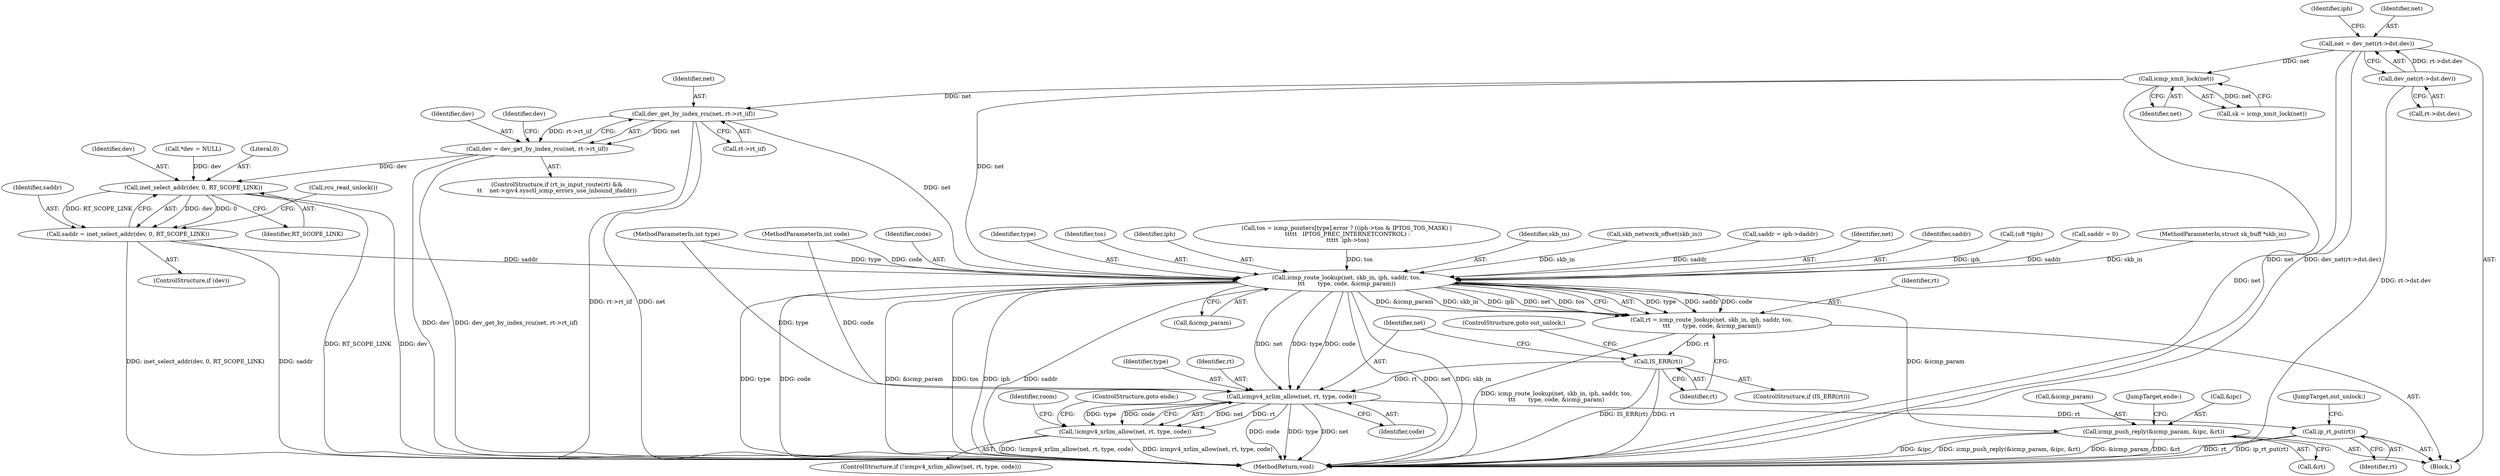 digraph "0_linux_f6d8bd051c391c1c0458a30b2a7abcd939329259_13@pointer" {
"1000262" [label="(Call,dev_get_by_index_rcu(net, rt->rt_iif))"];
"1000226" [label="(Call,icmp_xmit_lock(net))"];
"1000133" [label="(Call,net = dev_net(rt->dst.dev))"];
"1000135" [label="(Call,dev_net(rt->dst.dev))"];
"1000260" [label="(Call,dev = dev_get_by_index_rcu(net, rt->rt_iif))"];
"1000271" [label="(Call,inet_select_addr(dev, 0, RT_SCOPE_LINK))"];
"1000269" [label="(Call,saddr = inet_select_addr(dev, 0, RT_SCOPE_LINK))"];
"1000389" [label="(Call,icmp_route_lookup(net, skb_in, iph, saddr, tos,\n\t\t\t       type, code, &icmp_param))"];
"1000387" [label="(Call,rt = icmp_route_lookup(net, skb_in, iph, saddr, tos,\n\t\t\t       type, code, &icmp_param))"];
"1000400" [label="(Call,IS_ERR(rt))"];
"1000405" [label="(Call,icmpv4_xrlim_allow(net, rt, type, code))"];
"1000404" [label="(Call,!icmpv4_xrlim_allow(net, rt, type, code))"];
"1000479" [label="(Call,ip_rt_put(rt))"];
"1000471" [label="(Call,icmp_push_reply(&icmp_param, &ipc, &rt))"];
"1000390" [label="(Identifier,net)"];
"1000472" [label="(Call,&icmp_param)"];
"1000410" [label="(ControlStructure,goto ende;)"];
"1000412" [label="(Identifier,room)"];
"1000273" [label="(Literal,0)"];
"1000112" [label="(MethodParameterIn,int type)"];
"1000263" [label="(Identifier,net)"];
"1000269" [label="(Call,saddr = inet_select_addr(dev, 0, RT_SCOPE_LINK))"];
"1000136" [label="(Call,rt->dst.dev)"];
"1000388" [label="(Identifier,rt)"];
"1000400" [label="(Call,IS_ERR(rt))"];
"1000393" [label="(Identifier,saddr)"];
"1000148" [label="(Call,(u8 *)iph)"];
"1000404" [label="(Call,!icmpv4_xrlim_allow(net, rt, type, code))"];
"1000479" [label="(Call,ip_rt_put(rt))"];
"1000262" [label="(Call,dev_get_by_index_rcu(net, rt->rt_iif))"];
"1000401" [label="(Identifier,rt)"];
"1000272" [label="(Identifier,dev)"];
"1000142" [label="(Identifier,iph)"];
"1000261" [label="(Identifier,dev)"];
"1000481" [label="(JumpTarget,out_unlock:)"];
"1000113" [label="(MethodParameterIn,int code)"];
"1000480" [label="(Identifier,rt)"];
"1000403" [label="(ControlStructure,if (!icmpv4_xrlim_allow(net, rt, type, code)))"];
"1000251" [label="(ControlStructure,if (rt_is_input_route(rt) &&\n\t\t    net->ipv4.sysctl_icmp_errors_use_inbound_ifaddr))"];
"1000387" [label="(Call,rt = icmp_route_lookup(net, skb_in, iph, saddr, tos,\n\t\t\t       type, code, &icmp_param))"];
"1000226" [label="(Call,icmp_xmit_lock(net))"];
"1000397" [label="(Call,&icmp_param)"];
"1000478" [label="(JumpTarget,ende:)"];
"1000485" [label="(MethodReturn,void)"];
"1000133" [label="(Call,net = dev_net(rt->dst.dev))"];
"1000115" [label="(Block,)"];
"1000134" [label="(Identifier,net)"];
"1000274" [label="(Identifier,RT_SCOPE_LINK)"];
"1000270" [label="(Identifier,saddr)"];
"1000408" [label="(Identifier,type)"];
"1000276" [label="(Call,saddr = 0)"];
"1000111" [label="(MethodParameterIn,struct sk_buff *skb_in)"];
"1000135" [label="(Call,dev_net(rt->dst.dev))"];
"1000227" [label="(Identifier,net)"];
"1000409" [label="(Identifier,code)"];
"1000271" [label="(Call,inet_select_addr(dev, 0, RT_SCOPE_LINK))"];
"1000264" [label="(Call,rt->rt_iif)"];
"1000405" [label="(Call,icmpv4_xrlim_allow(net, rt, type, code))"];
"1000396" [label="(Identifier,code)"];
"1000267" [label="(ControlStructure,if (dev))"];
"1000247" [label="(Call,*dev = NULL)"];
"1000395" [label="(Identifier,type)"];
"1000407" [label="(Identifier,rt)"];
"1000406" [label="(Identifier,net)"];
"1000476" [label="(Call,&rt)"];
"1000394" [label="(Identifier,tos)"];
"1000471" [label="(Call,icmp_push_reply(&icmp_param, &ipc, &rt))"];
"1000224" [label="(Call,sk = icmp_xmit_lock(net))"];
"1000279" [label="(Call,rcu_read_unlock())"];
"1000268" [label="(Identifier,dev)"];
"1000392" [label="(Identifier,iph)"];
"1000280" [label="(Call,tos = icmp_pointers[type].error ? ((iph->tos & IPTOS_TOS_MASK) |\n \t\t\t\t\t   IPTOS_PREC_INTERNETCONTROL) :\n \t\t\t\t\t  iph->tos)"];
"1000391" [label="(Identifier,skb_in)"];
"1000357" [label="(Call,skb_network_offset(skb_in))"];
"1000474" [label="(Call,&ipc)"];
"1000399" [label="(ControlStructure,if (IS_ERR(rt)))"];
"1000260" [label="(Call,dev = dev_get_by_index_rcu(net, rt->rt_iif))"];
"1000389" [label="(Call,icmp_route_lookup(net, skb_in, iph, saddr, tos,\n\t\t\t       type, code, &icmp_param))"];
"1000233" [label="(Call,saddr = iph->daddr)"];
"1000402" [label="(ControlStructure,goto out_unlock;)"];
"1000262" -> "1000260"  [label="AST: "];
"1000262" -> "1000264"  [label="CFG: "];
"1000263" -> "1000262"  [label="AST: "];
"1000264" -> "1000262"  [label="AST: "];
"1000260" -> "1000262"  [label="CFG: "];
"1000262" -> "1000485"  [label="DDG: rt->rt_iif"];
"1000262" -> "1000485"  [label="DDG: net"];
"1000262" -> "1000260"  [label="DDG: net"];
"1000262" -> "1000260"  [label="DDG: rt->rt_iif"];
"1000226" -> "1000262"  [label="DDG: net"];
"1000262" -> "1000389"  [label="DDG: net"];
"1000226" -> "1000224"  [label="AST: "];
"1000226" -> "1000227"  [label="CFG: "];
"1000227" -> "1000226"  [label="AST: "];
"1000224" -> "1000226"  [label="CFG: "];
"1000226" -> "1000485"  [label="DDG: net"];
"1000226" -> "1000224"  [label="DDG: net"];
"1000133" -> "1000226"  [label="DDG: net"];
"1000226" -> "1000389"  [label="DDG: net"];
"1000133" -> "1000115"  [label="AST: "];
"1000133" -> "1000135"  [label="CFG: "];
"1000134" -> "1000133"  [label="AST: "];
"1000135" -> "1000133"  [label="AST: "];
"1000142" -> "1000133"  [label="CFG: "];
"1000133" -> "1000485"  [label="DDG: net"];
"1000133" -> "1000485"  [label="DDG: dev_net(rt->dst.dev)"];
"1000135" -> "1000133"  [label="DDG: rt->dst.dev"];
"1000135" -> "1000136"  [label="CFG: "];
"1000136" -> "1000135"  [label="AST: "];
"1000135" -> "1000485"  [label="DDG: rt->dst.dev"];
"1000260" -> "1000251"  [label="AST: "];
"1000261" -> "1000260"  [label="AST: "];
"1000268" -> "1000260"  [label="CFG: "];
"1000260" -> "1000485"  [label="DDG: dev_get_by_index_rcu(net, rt->rt_iif)"];
"1000260" -> "1000485"  [label="DDG: dev"];
"1000260" -> "1000271"  [label="DDG: dev"];
"1000271" -> "1000269"  [label="AST: "];
"1000271" -> "1000274"  [label="CFG: "];
"1000272" -> "1000271"  [label="AST: "];
"1000273" -> "1000271"  [label="AST: "];
"1000274" -> "1000271"  [label="AST: "];
"1000269" -> "1000271"  [label="CFG: "];
"1000271" -> "1000485"  [label="DDG: RT_SCOPE_LINK"];
"1000271" -> "1000485"  [label="DDG: dev"];
"1000271" -> "1000269"  [label="DDG: dev"];
"1000271" -> "1000269"  [label="DDG: 0"];
"1000271" -> "1000269"  [label="DDG: RT_SCOPE_LINK"];
"1000247" -> "1000271"  [label="DDG: dev"];
"1000269" -> "1000267"  [label="AST: "];
"1000270" -> "1000269"  [label="AST: "];
"1000279" -> "1000269"  [label="CFG: "];
"1000269" -> "1000485"  [label="DDG: saddr"];
"1000269" -> "1000485"  [label="DDG: inet_select_addr(dev, 0, RT_SCOPE_LINK)"];
"1000269" -> "1000389"  [label="DDG: saddr"];
"1000389" -> "1000387"  [label="AST: "];
"1000389" -> "1000397"  [label="CFG: "];
"1000390" -> "1000389"  [label="AST: "];
"1000391" -> "1000389"  [label="AST: "];
"1000392" -> "1000389"  [label="AST: "];
"1000393" -> "1000389"  [label="AST: "];
"1000394" -> "1000389"  [label="AST: "];
"1000395" -> "1000389"  [label="AST: "];
"1000396" -> "1000389"  [label="AST: "];
"1000397" -> "1000389"  [label="AST: "];
"1000387" -> "1000389"  [label="CFG: "];
"1000389" -> "1000485"  [label="DDG: code"];
"1000389" -> "1000485"  [label="DDG: &icmp_param"];
"1000389" -> "1000485"  [label="DDG: tos"];
"1000389" -> "1000485"  [label="DDG: iph"];
"1000389" -> "1000485"  [label="DDG: saddr"];
"1000389" -> "1000485"  [label="DDG: net"];
"1000389" -> "1000485"  [label="DDG: skb_in"];
"1000389" -> "1000485"  [label="DDG: type"];
"1000389" -> "1000387"  [label="DDG: type"];
"1000389" -> "1000387"  [label="DDG: saddr"];
"1000389" -> "1000387"  [label="DDG: code"];
"1000389" -> "1000387"  [label="DDG: &icmp_param"];
"1000389" -> "1000387"  [label="DDG: skb_in"];
"1000389" -> "1000387"  [label="DDG: iph"];
"1000389" -> "1000387"  [label="DDG: net"];
"1000389" -> "1000387"  [label="DDG: tos"];
"1000357" -> "1000389"  [label="DDG: skb_in"];
"1000111" -> "1000389"  [label="DDG: skb_in"];
"1000148" -> "1000389"  [label="DDG: iph"];
"1000233" -> "1000389"  [label="DDG: saddr"];
"1000276" -> "1000389"  [label="DDG: saddr"];
"1000280" -> "1000389"  [label="DDG: tos"];
"1000112" -> "1000389"  [label="DDG: type"];
"1000113" -> "1000389"  [label="DDG: code"];
"1000389" -> "1000405"  [label="DDG: net"];
"1000389" -> "1000405"  [label="DDG: type"];
"1000389" -> "1000405"  [label="DDG: code"];
"1000389" -> "1000471"  [label="DDG: &icmp_param"];
"1000387" -> "1000115"  [label="AST: "];
"1000388" -> "1000387"  [label="AST: "];
"1000401" -> "1000387"  [label="CFG: "];
"1000387" -> "1000485"  [label="DDG: icmp_route_lookup(net, skb_in, iph, saddr, tos,\n\t\t\t       type, code, &icmp_param)"];
"1000387" -> "1000400"  [label="DDG: rt"];
"1000400" -> "1000399"  [label="AST: "];
"1000400" -> "1000401"  [label="CFG: "];
"1000401" -> "1000400"  [label="AST: "];
"1000402" -> "1000400"  [label="CFG: "];
"1000406" -> "1000400"  [label="CFG: "];
"1000400" -> "1000485"  [label="DDG: rt"];
"1000400" -> "1000485"  [label="DDG: IS_ERR(rt)"];
"1000400" -> "1000405"  [label="DDG: rt"];
"1000405" -> "1000404"  [label="AST: "];
"1000405" -> "1000409"  [label="CFG: "];
"1000406" -> "1000405"  [label="AST: "];
"1000407" -> "1000405"  [label="AST: "];
"1000408" -> "1000405"  [label="AST: "];
"1000409" -> "1000405"  [label="AST: "];
"1000404" -> "1000405"  [label="CFG: "];
"1000405" -> "1000485"  [label="DDG: code"];
"1000405" -> "1000485"  [label="DDG: type"];
"1000405" -> "1000485"  [label="DDG: net"];
"1000405" -> "1000404"  [label="DDG: net"];
"1000405" -> "1000404"  [label="DDG: rt"];
"1000405" -> "1000404"  [label="DDG: type"];
"1000405" -> "1000404"  [label="DDG: code"];
"1000112" -> "1000405"  [label="DDG: type"];
"1000113" -> "1000405"  [label="DDG: code"];
"1000405" -> "1000479"  [label="DDG: rt"];
"1000404" -> "1000403"  [label="AST: "];
"1000410" -> "1000404"  [label="CFG: "];
"1000412" -> "1000404"  [label="CFG: "];
"1000404" -> "1000485"  [label="DDG: icmpv4_xrlim_allow(net, rt, type, code)"];
"1000404" -> "1000485"  [label="DDG: !icmpv4_xrlim_allow(net, rt, type, code)"];
"1000479" -> "1000115"  [label="AST: "];
"1000479" -> "1000480"  [label="CFG: "];
"1000480" -> "1000479"  [label="AST: "];
"1000481" -> "1000479"  [label="CFG: "];
"1000479" -> "1000485"  [label="DDG: ip_rt_put(rt)"];
"1000479" -> "1000485"  [label="DDG: rt"];
"1000471" -> "1000115"  [label="AST: "];
"1000471" -> "1000476"  [label="CFG: "];
"1000472" -> "1000471"  [label="AST: "];
"1000474" -> "1000471"  [label="AST: "];
"1000476" -> "1000471"  [label="AST: "];
"1000478" -> "1000471"  [label="CFG: "];
"1000471" -> "1000485"  [label="DDG: &icmp_param"];
"1000471" -> "1000485"  [label="DDG: &rt"];
"1000471" -> "1000485"  [label="DDG: &ipc"];
"1000471" -> "1000485"  [label="DDG: icmp_push_reply(&icmp_param, &ipc, &rt)"];
}
